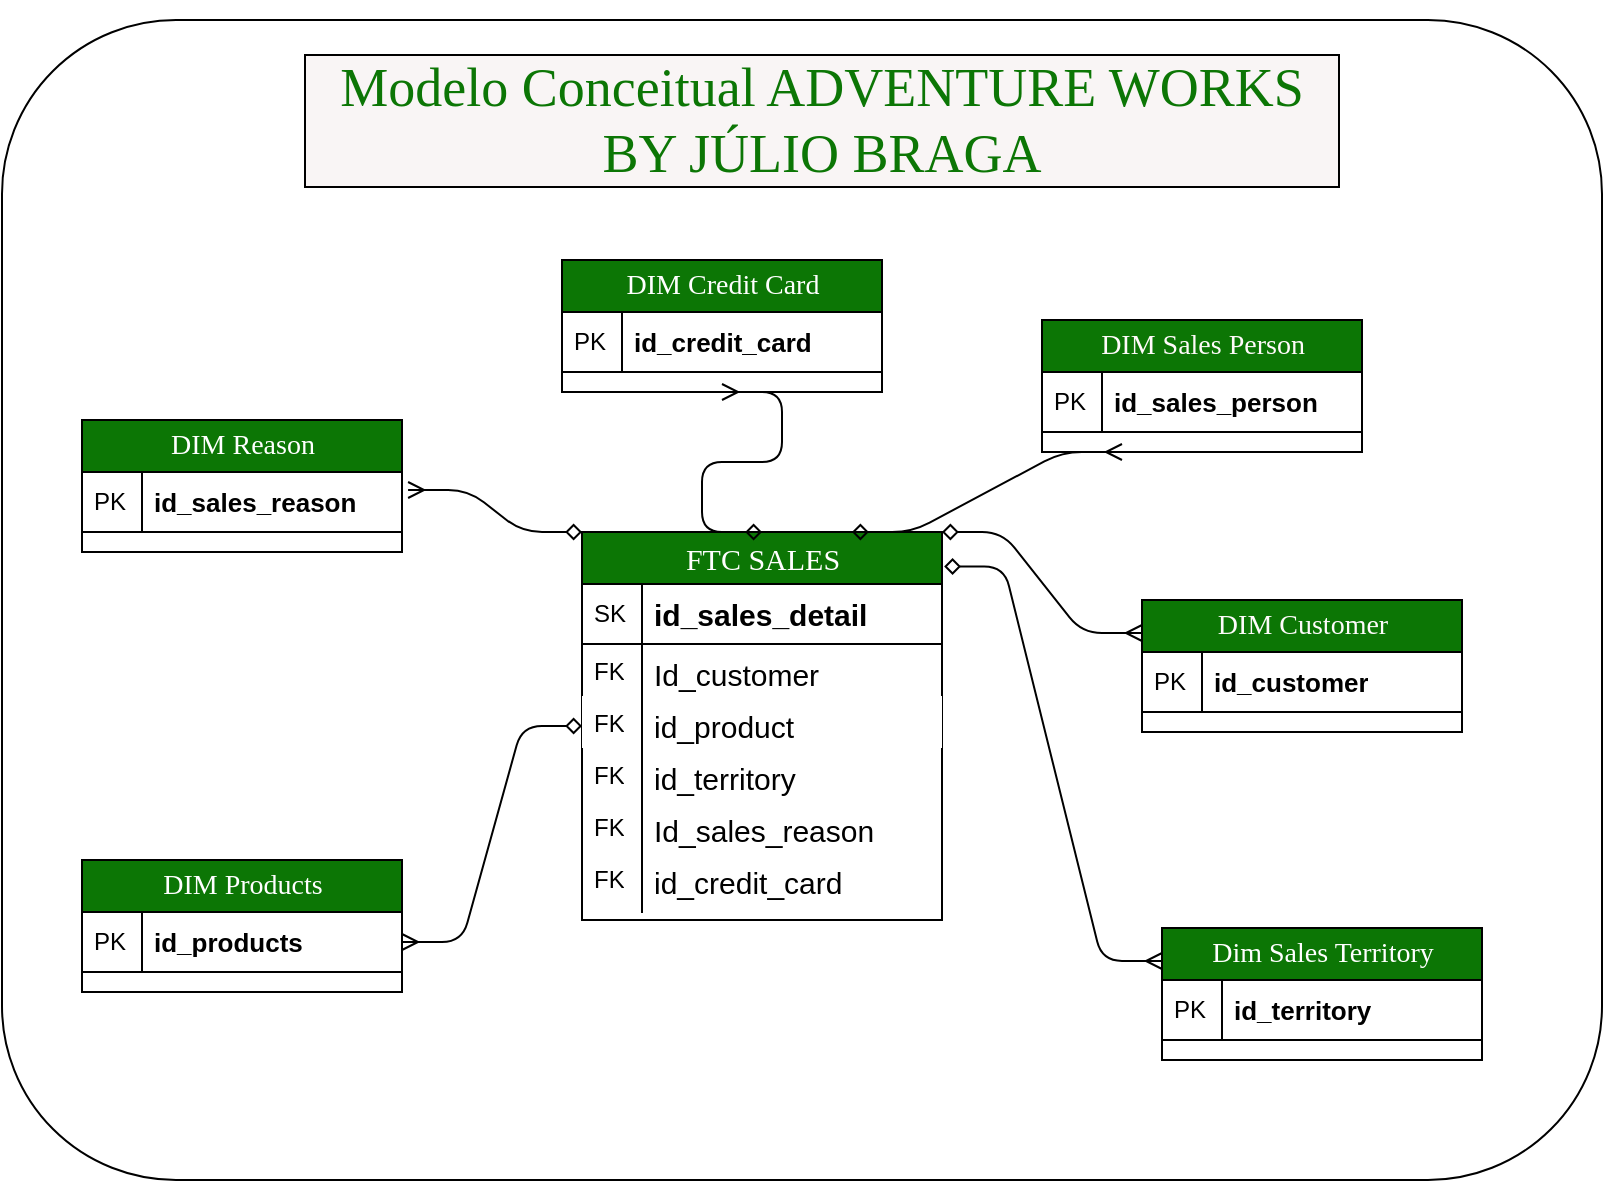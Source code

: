 <mxfile version="23.1.5" type="github">
  <diagram name="Page-1" id="e56a1550-8fbb-45ad-956c-1786394a9013">
    <mxGraphModel dx="1035" dy="551" grid="1" gridSize="10" guides="1" tooltips="1" connect="1" arrows="1" fold="1" page="1" pageScale="1" pageWidth="1100" pageHeight="850" background="none" math="0" shadow="0">
      <root>
        <mxCell id="0" />
        <mxCell id="1" parent="0" />
        <mxCell id="Qn2qlTN2ILUu-nCu6F_l-32" value="" style="rounded=1;whiteSpace=wrap;html=1;fontFamily=Verdana;fontSize=14;fontColor=default;labelBackgroundColor=none;" vertex="1" parent="1">
          <mxGeometry x="20" y="30" width="800" height="580" as="geometry" />
        </mxCell>
        <mxCell id="2e49270ec7c68f3f-19" value="FTC SALES" style="swimlane;html=1;fontStyle=0;childLayout=stackLayout;horizontal=1;startSize=26;fillColor=#0c7605;horizontalStack=0;resizeParent=1;resizeLast=0;collapsible=1;marginBottom=0;swimlaneFillColor=#ffffff;align=center;rounded=0;shadow=0;comic=0;labelBackgroundColor=none;strokeWidth=1;fontFamily=Verdana;fontSize=15;fontColor=#ffffff;" parent="1" vertex="1">
          <mxGeometry x="310" y="286" width="180" height="194" as="geometry" />
        </mxCell>
        <mxCell id="2e49270ec7c68f3f-20" value="id_sales_detail" style="shape=partialRectangle;top=0;left=0;right=0;bottom=1;html=1;align=left;verticalAlign=middle;fillColor=none;spacingLeft=34;spacingRight=4;whiteSpace=wrap;overflow=hidden;rotatable=0;points=[[0,0.5],[1,0.5]];portConstraint=eastwest;dropTarget=0;fontStyle=1;fontSize=15;" parent="2e49270ec7c68f3f-19" vertex="1">
          <mxGeometry y="26" width="180" height="30" as="geometry" />
        </mxCell>
        <mxCell id="2e49270ec7c68f3f-21" value="SK&amp;nbsp;" style="shape=partialRectangle;top=0;left=0;bottom=0;html=1;fillColor=none;align=left;verticalAlign=middle;spacingLeft=4;spacingRight=4;whiteSpace=wrap;overflow=hidden;rotatable=0;points=[];portConstraint=eastwest;part=1;" parent="2e49270ec7c68f3f-20" vertex="1" connectable="0">
          <mxGeometry width="30" height="30" as="geometry" />
        </mxCell>
        <mxCell id="2e49270ec7c68f3f-22" value="Id_customer" style="shape=partialRectangle;top=0;left=0;right=0;bottom=0;html=1;align=left;verticalAlign=top;fillColor=none;spacingLeft=34;spacingRight=4;whiteSpace=wrap;overflow=hidden;rotatable=0;points=[[0,0.5],[1,0.5]];portConstraint=eastwest;dropTarget=0;fontSize=15;" parent="2e49270ec7c68f3f-19" vertex="1">
          <mxGeometry y="56" width="180" height="26" as="geometry" />
        </mxCell>
        <mxCell id="2e49270ec7c68f3f-23" value="FK" style="shape=partialRectangle;top=0;left=0;bottom=0;html=1;fillColor=none;align=left;verticalAlign=top;spacingLeft=4;spacingRight=4;whiteSpace=wrap;overflow=hidden;rotatable=0;points=[];portConstraint=eastwest;part=1;" parent="2e49270ec7c68f3f-22" vertex="1" connectable="0">
          <mxGeometry width="30" height="26" as="geometry" />
        </mxCell>
        <mxCell id="2e49270ec7c68f3f-24" value="id_product" style="shape=partialRectangle;top=0;left=0;right=0;bottom=0;html=1;align=left;verticalAlign=top;fillColor=default;spacingLeft=34;spacingRight=4;whiteSpace=wrap;overflow=hidden;rotatable=0;points=[[0,0.5],[1,0.5]];portConstraint=eastwest;dropTarget=0;fontSize=15;" parent="2e49270ec7c68f3f-19" vertex="1">
          <mxGeometry y="82" width="180" height="26" as="geometry" />
        </mxCell>
        <mxCell id="2e49270ec7c68f3f-25" value="FK" style="shape=partialRectangle;top=0;left=0;bottom=0;html=1;fillColor=none;align=left;verticalAlign=top;spacingLeft=4;spacingRight=4;whiteSpace=wrap;overflow=hidden;rotatable=0;points=[];portConstraint=eastwest;part=1;" parent="2e49270ec7c68f3f-24" vertex="1" connectable="0">
          <mxGeometry width="30" height="26" as="geometry" />
        </mxCell>
        <mxCell id="2e49270ec7c68f3f-26" value="id_territory" style="shape=partialRectangle;top=0;left=0;right=0;bottom=0;html=1;align=left;verticalAlign=top;fillColor=none;spacingLeft=34;spacingRight=4;whiteSpace=wrap;overflow=hidden;rotatable=0;points=[[0,0.5],[1,0.5]];portConstraint=eastwest;dropTarget=0;fontSize=15;" parent="2e49270ec7c68f3f-19" vertex="1">
          <mxGeometry y="108" width="180" height="26" as="geometry" />
        </mxCell>
        <mxCell id="2e49270ec7c68f3f-27" value="FK" style="shape=partialRectangle;top=0;left=0;bottom=0;html=1;fillColor=none;align=left;verticalAlign=top;spacingLeft=4;spacingRight=4;whiteSpace=wrap;overflow=hidden;rotatable=0;points=[];portConstraint=eastwest;part=1;" parent="2e49270ec7c68f3f-26" vertex="1" connectable="0">
          <mxGeometry width="30" height="26" as="geometry" />
        </mxCell>
        <mxCell id="2e49270ec7c68f3f-28" value="Id_sales_reason" style="shape=partialRectangle;top=0;left=0;right=0;bottom=0;html=1;align=left;verticalAlign=top;fillColor=none;spacingLeft=34;spacingRight=4;whiteSpace=wrap;overflow=hidden;rotatable=0;points=[[0,0.5],[1,0.5]];portConstraint=eastwest;dropTarget=0;fontSize=15;" parent="2e49270ec7c68f3f-19" vertex="1">
          <mxGeometry y="134" width="180" height="26" as="geometry" />
        </mxCell>
        <mxCell id="2e49270ec7c68f3f-29" value="FK" style="shape=partialRectangle;top=0;left=0;bottom=0;html=1;fillColor=none;align=left;verticalAlign=top;spacingLeft=4;spacingRight=4;whiteSpace=wrap;overflow=hidden;rotatable=0;points=[];portConstraint=eastwest;part=1;" parent="2e49270ec7c68f3f-28" vertex="1" connectable="0">
          <mxGeometry width="30" height="26.0" as="geometry" />
        </mxCell>
        <mxCell id="Qn2qlTN2ILUu-nCu6F_l-2" value="id_credit_card" style="shape=partialRectangle;top=0;left=0;right=0;bottom=0;html=1;align=left;verticalAlign=top;fillColor=none;spacingLeft=34;spacingRight=4;whiteSpace=wrap;overflow=hidden;rotatable=0;points=[[0,0.5],[1,0.5]];portConstraint=eastwest;dropTarget=0;fontSize=15;" vertex="1" parent="2e49270ec7c68f3f-19">
          <mxGeometry y="160" width="180" height="30" as="geometry" />
        </mxCell>
        <mxCell id="Qn2qlTN2ILUu-nCu6F_l-3" value="FK" style="shape=partialRectangle;top=0;left=0;bottom=0;html=1;fillColor=none;align=left;verticalAlign=top;spacingLeft=4;spacingRight=4;whiteSpace=wrap;overflow=hidden;rotatable=0;points=[];portConstraint=eastwest;part=1;" vertex="1" connectable="0" parent="Qn2qlTN2ILUu-nCu6F_l-2">
          <mxGeometry width="30" height="30" as="geometry" />
        </mxCell>
        <mxCell id="2e49270ec7c68f3f-80" value="DIM Reason" style="swimlane;html=1;fontStyle=0;childLayout=stackLayout;horizontal=1;startSize=26;fillColor=#0c7605;horizontalStack=0;resizeParent=1;resizeLast=0;collapsible=1;marginBottom=0;swimlaneFillColor=#ffffff;align=center;rounded=0;shadow=0;comic=0;labelBackgroundColor=none;strokeWidth=1;fontFamily=Verdana;fontSize=14;strokeColor=#000000;fontColor=#ffffff;" parent="1" vertex="1">
          <mxGeometry x="60" y="230" width="160" height="66" as="geometry" />
        </mxCell>
        <mxCell id="2e49270ec7c68f3f-81" value="id_sales_reason" style="shape=partialRectangle;top=0;left=0;right=0;bottom=1;html=1;align=left;verticalAlign=middle;fillColor=none;spacingLeft=34;spacingRight=4;whiteSpace=wrap;overflow=hidden;rotatable=0;points=[[0,0.5],[1,0.5]];portConstraint=eastwest;dropTarget=0;fontStyle=1;fontSize=13;" parent="2e49270ec7c68f3f-80" vertex="1">
          <mxGeometry y="26" width="160" height="30" as="geometry" />
        </mxCell>
        <mxCell id="2e49270ec7c68f3f-82" value="PK" style="shape=partialRectangle;top=0;left=0;bottom=0;html=1;fillColor=none;align=left;verticalAlign=middle;spacingLeft=4;spacingRight=4;whiteSpace=wrap;overflow=hidden;rotatable=0;points=[];portConstraint=eastwest;part=1;" parent="2e49270ec7c68f3f-81" vertex="1" connectable="0">
          <mxGeometry width="30" height="30" as="geometry" />
        </mxCell>
        <mxCell id="Qn2qlTN2ILUu-nCu6F_l-4" value="" style="edgeStyle=entityRelationEdgeStyle;html=1;endArrow=ERmany;startArrow=diamond;labelBackgroundColor=none;fontFamily=Verdana;fontSize=14;entryX=1.019;entryY=0.3;exitX=0;exitY=0;startFill=0;entryDx=0;entryDy=0;entryPerimeter=0;exitDx=0;exitDy=0;endFill=0;" edge="1" parent="1" source="2e49270ec7c68f3f-19" target="2e49270ec7c68f3f-81">
          <mxGeometry width="100" height="100" relative="1" as="geometry">
            <mxPoint x="160" y="500" as="sourcePoint" />
            <mxPoint x="268.92" y="514.996" as="targetPoint" />
            <Array as="points">
              <mxPoint x="340" y="320" />
              <mxPoint x="300" y="300" />
            </Array>
          </mxGeometry>
        </mxCell>
        <mxCell id="Qn2qlTN2ILUu-nCu6F_l-5" value="DIM Credit Card" style="swimlane;html=1;fontStyle=0;childLayout=stackLayout;horizontal=1;startSize=26;fillColor=#0c7605;horizontalStack=0;resizeParent=1;resizeLast=0;collapsible=1;marginBottom=0;swimlaneFillColor=#ffffff;align=center;rounded=0;shadow=0;comic=0;labelBackgroundColor=none;strokeWidth=1;fontFamily=Verdana;fontSize=14;fontColor=#ffffff;" vertex="1" parent="1">
          <mxGeometry x="300" y="150" width="160" height="66" as="geometry" />
        </mxCell>
        <mxCell id="Qn2qlTN2ILUu-nCu6F_l-6" value="id_credit_card" style="shape=partialRectangle;top=0;left=0;right=0;bottom=1;html=1;align=left;verticalAlign=middle;fillColor=none;spacingLeft=34;spacingRight=4;whiteSpace=wrap;overflow=hidden;rotatable=0;points=[[0,0.5],[1,0.5]];portConstraint=eastwest;dropTarget=0;fontStyle=1;fontSize=13;" vertex="1" parent="Qn2qlTN2ILUu-nCu6F_l-5">
          <mxGeometry y="26" width="160" height="30" as="geometry" />
        </mxCell>
        <mxCell id="Qn2qlTN2ILUu-nCu6F_l-7" value="PK" style="shape=partialRectangle;top=0;left=0;bottom=0;html=1;fillColor=none;align=left;verticalAlign=middle;spacingLeft=4;spacingRight=4;whiteSpace=wrap;overflow=hidden;rotatable=0;points=[];portConstraint=eastwest;part=1;" vertex="1" connectable="0" parent="Qn2qlTN2ILUu-nCu6F_l-6">
          <mxGeometry width="30" height="30" as="geometry" />
        </mxCell>
        <mxCell id="Qn2qlTN2ILUu-nCu6F_l-8" value="DIM Sales Person" style="swimlane;html=1;fontStyle=0;childLayout=stackLayout;horizontal=1;startSize=26;fillColor=#0c7605;horizontalStack=0;resizeParent=1;resizeLast=0;collapsible=1;marginBottom=0;swimlaneFillColor=#ffffff;align=center;rounded=0;shadow=0;comic=0;labelBackgroundColor=none;strokeWidth=1;fontFamily=Verdana;fontSize=14;fontColor=#FFFAFA;" vertex="1" parent="1">
          <mxGeometry x="540" y="180" width="160" height="66" as="geometry" />
        </mxCell>
        <mxCell id="Qn2qlTN2ILUu-nCu6F_l-9" value="id_sales_person" style="shape=partialRectangle;top=0;left=0;right=0;bottom=1;html=1;align=left;verticalAlign=middle;fillColor=none;spacingLeft=34;spacingRight=4;whiteSpace=wrap;overflow=hidden;rotatable=0;points=[[0,0.5],[1,0.5]];portConstraint=eastwest;dropTarget=0;fontStyle=1;fontSize=13;" vertex="1" parent="Qn2qlTN2ILUu-nCu6F_l-8">
          <mxGeometry y="26" width="160" height="30" as="geometry" />
        </mxCell>
        <mxCell id="Qn2qlTN2ILUu-nCu6F_l-10" value="PK" style="shape=partialRectangle;top=0;left=0;bottom=0;html=1;fillColor=none;align=left;verticalAlign=middle;spacingLeft=4;spacingRight=4;whiteSpace=wrap;overflow=hidden;rotatable=0;points=[];portConstraint=eastwest;part=1;" vertex="1" connectable="0" parent="Qn2qlTN2ILUu-nCu6F_l-9">
          <mxGeometry width="30" height="30" as="geometry" />
        </mxCell>
        <mxCell id="Qn2qlTN2ILUu-nCu6F_l-18" value="" style="edgeStyle=entityRelationEdgeStyle;html=1;endArrow=ERmany;startArrow=diamond;labelBackgroundColor=none;fontFamily=Verdana;fontSize=14;exitX=0.5;exitY=0;startFill=0;exitDx=0;exitDy=0;endFill=0;entryX=0.5;entryY=1;entryDx=0;entryDy=0;" edge="1" parent="1" source="2e49270ec7c68f3f-19" target="Qn2qlTN2ILUu-nCu6F_l-5">
          <mxGeometry width="100" height="100" relative="1" as="geometry">
            <mxPoint x="347" y="298" as="sourcePoint" />
            <mxPoint x="390" y="250" as="targetPoint" />
            <Array as="points">
              <mxPoint x="400" y="320" />
              <mxPoint x="390" y="320" />
              <mxPoint x="410" y="330" />
            </Array>
          </mxGeometry>
        </mxCell>
        <mxCell id="Qn2qlTN2ILUu-nCu6F_l-19" value="DIM Customer" style="swimlane;html=1;fontStyle=0;childLayout=stackLayout;horizontal=1;startSize=26;fillColor=#0c7605;horizontalStack=0;resizeParent=1;resizeLast=0;collapsible=1;marginBottom=0;swimlaneFillColor=#ffffff;align=center;rounded=0;shadow=0;comic=0;labelBackgroundColor=none;strokeWidth=1;fontFamily=Verdana;fontSize=14;strokeColor=#000000;fontColor=#fefbfb;" vertex="1" parent="1">
          <mxGeometry x="590" y="320" width="160" height="66" as="geometry" />
        </mxCell>
        <mxCell id="Qn2qlTN2ILUu-nCu6F_l-20" value="id_customer" style="shape=partialRectangle;top=0;left=0;right=0;bottom=1;html=1;align=left;verticalAlign=middle;fillColor=none;spacingLeft=34;spacingRight=4;whiteSpace=wrap;overflow=hidden;rotatable=0;points=[[0,0.5],[1,0.5]];portConstraint=eastwest;dropTarget=0;fontStyle=1;fontSize=13;" vertex="1" parent="Qn2qlTN2ILUu-nCu6F_l-19">
          <mxGeometry y="26" width="160" height="30" as="geometry" />
        </mxCell>
        <mxCell id="Qn2qlTN2ILUu-nCu6F_l-21" value="PK" style="shape=partialRectangle;top=0;left=0;bottom=0;html=1;fillColor=none;align=left;verticalAlign=middle;spacingLeft=4;spacingRight=4;whiteSpace=wrap;overflow=hidden;rotatable=0;points=[];portConstraint=eastwest;part=1;" vertex="1" connectable="0" parent="Qn2qlTN2ILUu-nCu6F_l-20">
          <mxGeometry width="30" height="30" as="geometry" />
        </mxCell>
        <mxCell id="Qn2qlTN2ILUu-nCu6F_l-22" value="DIM Products" style="swimlane;html=1;fontStyle=0;childLayout=stackLayout;horizontal=1;startSize=26;fillColor=#0c7605;horizontalStack=0;resizeParent=1;resizeLast=0;collapsible=1;marginBottom=0;swimlaneFillColor=#ffffff;align=center;rounded=0;shadow=0;comic=0;labelBackgroundColor=none;strokeWidth=1;fontFamily=Verdana;fontSize=14;fontColor=#ffffff;" vertex="1" parent="1">
          <mxGeometry x="60" y="450" width="160" height="66" as="geometry" />
        </mxCell>
        <mxCell id="Qn2qlTN2ILUu-nCu6F_l-23" value="id_products" style="shape=partialRectangle;top=0;left=0;right=0;bottom=1;html=1;align=left;verticalAlign=middle;fillColor=none;spacingLeft=34;spacingRight=4;whiteSpace=wrap;overflow=hidden;rotatable=0;points=[[0,0.5],[1,0.5]];portConstraint=eastwest;dropTarget=0;fontStyle=1;fontSize=13;" vertex="1" parent="Qn2qlTN2ILUu-nCu6F_l-22">
          <mxGeometry y="26" width="160" height="30" as="geometry" />
        </mxCell>
        <mxCell id="Qn2qlTN2ILUu-nCu6F_l-24" value="PK" style="shape=partialRectangle;top=0;left=0;bottom=0;html=1;fillColor=none;align=left;verticalAlign=middle;spacingLeft=4;spacingRight=4;whiteSpace=wrap;overflow=hidden;rotatable=0;points=[];portConstraint=eastwest;part=1;" vertex="1" connectable="0" parent="Qn2qlTN2ILUu-nCu6F_l-23">
          <mxGeometry width="30" height="30" as="geometry" />
        </mxCell>
        <mxCell id="Qn2qlTN2ILUu-nCu6F_l-25" value="Dim Sales Territory" style="swimlane;html=1;fontStyle=0;childLayout=stackLayout;horizontal=1;startSize=26;fillColor=#0c7605;horizontalStack=0;resizeParent=1;resizeLast=0;collapsible=1;marginBottom=0;swimlaneFillColor=#ffffff;align=center;rounded=0;shadow=0;comic=0;labelBackgroundColor=none;strokeWidth=1;fontFamily=Verdana;fontSize=14;fontColor=#ffffff;" vertex="1" parent="1">
          <mxGeometry x="600" y="484" width="160" height="66" as="geometry" />
        </mxCell>
        <mxCell id="Qn2qlTN2ILUu-nCu6F_l-26" value="id_territory" style="shape=partialRectangle;top=0;left=0;right=0;bottom=1;html=1;align=left;verticalAlign=middle;fillColor=none;spacingLeft=34;spacingRight=4;whiteSpace=wrap;overflow=hidden;rotatable=0;points=[[0,0.5],[1,0.5]];portConstraint=eastwest;dropTarget=0;fontStyle=1;fontSize=13;" vertex="1" parent="Qn2qlTN2ILUu-nCu6F_l-25">
          <mxGeometry y="26" width="160" height="30" as="geometry" />
        </mxCell>
        <mxCell id="Qn2qlTN2ILUu-nCu6F_l-27" value="PK" style="shape=partialRectangle;top=0;left=0;bottom=0;html=1;fillColor=none;align=left;verticalAlign=middle;spacingLeft=4;spacingRight=4;whiteSpace=wrap;overflow=hidden;rotatable=0;points=[];portConstraint=eastwest;part=1;" vertex="1" connectable="0" parent="Qn2qlTN2ILUu-nCu6F_l-26">
          <mxGeometry width="30" height="30" as="geometry" />
        </mxCell>
        <mxCell id="Qn2qlTN2ILUu-nCu6F_l-28" value="" style="edgeStyle=entityRelationEdgeStyle;html=1;endArrow=ERmany;startArrow=diamond;labelBackgroundColor=none;fontFamily=Verdana;fontSize=14;entryX=0;entryY=0.25;exitX=1.006;exitY=0.089;startFill=0;entryDx=0;entryDy=0;exitDx=0;exitDy=0;endFill=0;exitPerimeter=0;" edge="1" parent="1" source="2e49270ec7c68f3f-19" target="Qn2qlTN2ILUu-nCu6F_l-25">
          <mxGeometry width="100" height="100" relative="1" as="geometry">
            <mxPoint x="587" y="425" as="sourcePoint" />
            <mxPoint x="500" y="261" as="targetPoint" />
          </mxGeometry>
        </mxCell>
        <mxCell id="Qn2qlTN2ILUu-nCu6F_l-29" value="" style="edgeStyle=entityRelationEdgeStyle;html=1;endArrow=ERmany;startArrow=diamond;labelBackgroundColor=none;fontFamily=Verdana;fontSize=14;entryX=1;entryY=0.5;startFill=0;entryDx=0;entryDy=0;endFill=0;" edge="1" parent="1" source="2e49270ec7c68f3f-19" target="Qn2qlTN2ILUu-nCu6F_l-23">
          <mxGeometry width="100" height="100" relative="1" as="geometry">
            <mxPoint x="320" y="479" as="sourcePoint" />
            <mxPoint x="233" y="315" as="targetPoint" />
          </mxGeometry>
        </mxCell>
        <mxCell id="Qn2qlTN2ILUu-nCu6F_l-30" value="" style="edgeStyle=entityRelationEdgeStyle;html=1;endArrow=ERmany;startArrow=diamond;labelBackgroundColor=none;fontFamily=Verdana;fontSize=14;entryX=0;entryY=0.25;exitX=1;exitY=0;startFill=0;entryDx=0;entryDy=0;exitDx=0;exitDy=0;endFill=0;" edge="1" parent="1" source="2e49270ec7c68f3f-19" target="Qn2qlTN2ILUu-nCu6F_l-19">
          <mxGeometry width="100" height="100" relative="1" as="geometry">
            <mxPoint x="500" y="374" as="sourcePoint" />
            <mxPoint x="610" y="511" as="targetPoint" />
          </mxGeometry>
        </mxCell>
        <mxCell id="Qn2qlTN2ILUu-nCu6F_l-31" value="" style="edgeStyle=entityRelationEdgeStyle;html=1;endArrow=ERmany;startArrow=diamond;labelBackgroundColor=none;fontFamily=Verdana;fontSize=14;exitX=0.75;exitY=0;startFill=0;exitDx=0;exitDy=0;endFill=0;entryX=0.25;entryY=1;entryDx=0;entryDy=0;" edge="1" parent="1" source="2e49270ec7c68f3f-19" target="Qn2qlTN2ILUu-nCu6F_l-8">
          <mxGeometry width="100" height="100" relative="1" as="geometry">
            <mxPoint x="450.0" y="328" as="sourcePoint" />
            <mxPoint x="550" y="270" as="targetPoint" />
            <Array as="points">
              <mxPoint x="460.06" y="239" />
            </Array>
          </mxGeometry>
        </mxCell>
        <mxCell id="Qn2qlTN2ILUu-nCu6F_l-33" value="Modelo Conceitual ADVENTURE WORKS BY JÚLIO BRAGA" style="text;align=center;verticalAlign=middle;whiteSpace=wrap;rounded=0;fontFamily=Verdana;fontSize=27;fontColor=#0c7605;labelBackgroundColor=#f9f5f5;labelBorderColor=default;" vertex="1" parent="1">
          <mxGeometry x="170" y="20" width="520" height="120" as="geometry" />
        </mxCell>
      </root>
    </mxGraphModel>
  </diagram>
</mxfile>
